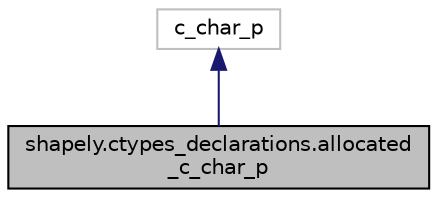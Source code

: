digraph "shapely.ctypes_declarations.allocated_c_char_p"
{
 // LATEX_PDF_SIZE
  edge [fontname="Helvetica",fontsize="10",labelfontname="Helvetica",labelfontsize="10"];
  node [fontname="Helvetica",fontsize="10",shape=record];
  Node1 [label="shapely.ctypes_declarations.allocated\l_c_char_p",height=0.2,width=0.4,color="black", fillcolor="grey75", style="filled", fontcolor="black",tooltip=" "];
  Node2 -> Node1 [dir="back",color="midnightblue",fontsize="10",style="solid",fontname="Helvetica"];
  Node2 [label="c_char_p",height=0.2,width=0.4,color="grey75", fillcolor="white", style="filled",tooltip=" "];
}

